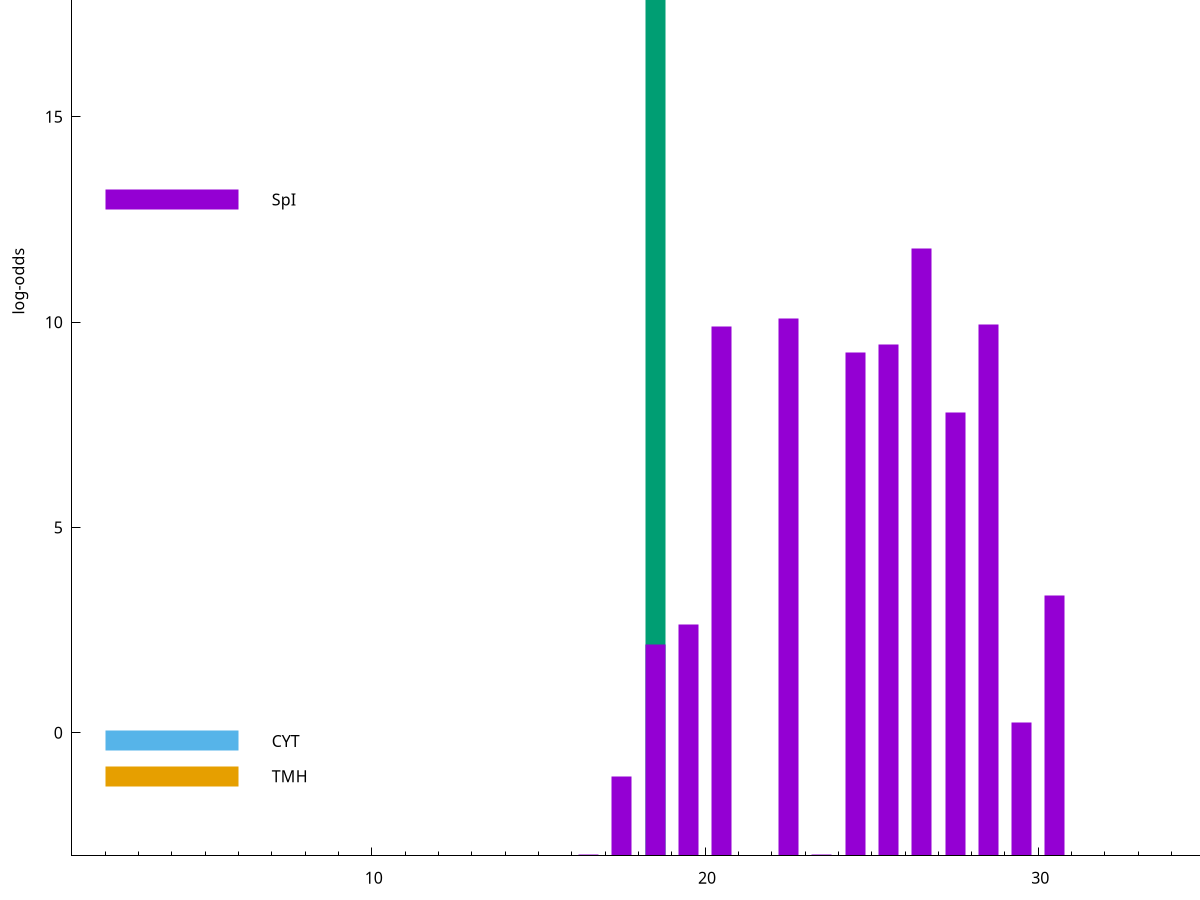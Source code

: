 set title "LipoP predictions for SRR3996252.gff"
set size 2., 1.4
set xrange [1:70] 
set mxtics 10
set yrange [-3:25]
set y2range [0:28]
set ylabel "log-odds"
set term postscript eps color solid "Helvetica" 30
set output "SRR3996252.gff24.eps"
set arrow from 2,22.1637 to 6,22.1637 nohead lt 2 lw 20
set label "SpII" at 7,22.1637
set arrow from 2,12.9903 to 6,12.9903 nohead lt 1 lw 20
set label "SpI" at 7,12.9903
set arrow from 2,-0.200913 to 6,-0.200913 nohead lt 3 lw 20
set label "CYT" at 7,-0.200913
set arrow from 2,-1.05721 to 6,-1.05721 nohead lt 4 lw 20
set label "TMH" at 7,-1.05721
set arrow from 2,22.1637 to 6,22.1637 nohead lt 2 lw 20
set label "SpII" at 7,22.1637
# NOTE: The scores below are the log-odds scores with the threshold
# NOTE: subtracted (a hack to make gnuplot make the histogram all
# NOTE: look nice).
plot "-" axes x1y2 title "" with impulses lt 2 lw 20, "-" axes x1y2 title "" with impulses lt 1 lw 20
18.500000 25.163700
e
26.500000 14.794000
22.500000 13.089200
28.500000 12.937120
20.500000 12.892490
25.500000 12.459790
24.500000 12.270240
27.500000 10.790980
30.500000 6.348570
19.500000 5.645160
18.500000 5.151170
29.500000 3.260087
17.500000 1.937300
23.500000 0.038570
16.500000 0.028160
e
exit
